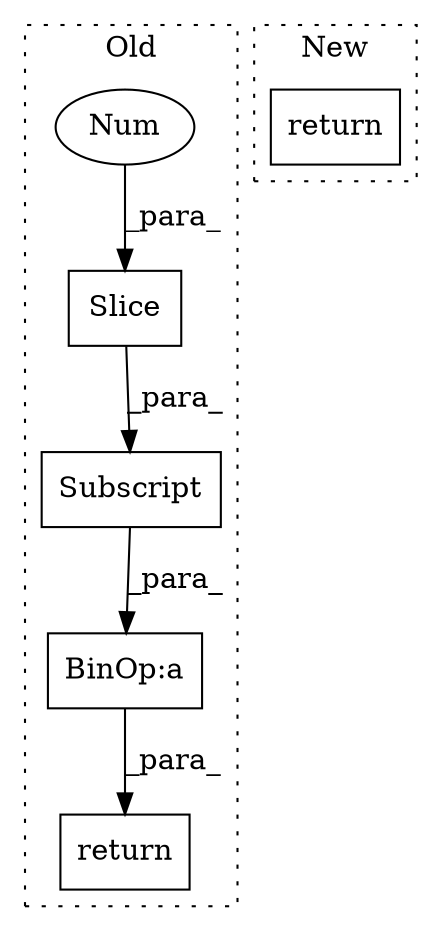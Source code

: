 digraph G {
subgraph cluster0 {
1 [label="Slice" a="80" s="2357" l="2" shape="box"];
3 [label="Subscript" a="63" s="2355,0" l="5,0" shape="box"];
4 [label="Num" a="76" s="2358" l="1" shape="ellipse"];
5 [label="BinOp:a" a="82" s="2352" l="3" shape="box"];
6 [label="return" a="93" s="2329" l="7" shape="box"];
label = "Old";
style="dotted";
}
subgraph cluster1 {
2 [label="return" a="93" s="2113" l="7" shape="box"];
label = "New";
style="dotted";
}
1 -> 3 [label="_para_"];
3 -> 5 [label="_para_"];
4 -> 1 [label="_para_"];
5 -> 6 [label="_para_"];
}